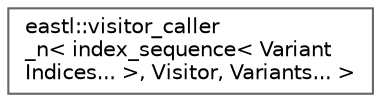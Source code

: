 digraph "类继承关系图"
{
 // LATEX_PDF_SIZE
  bgcolor="transparent";
  edge [fontname=Helvetica,fontsize=10,labelfontname=Helvetica,labelfontsize=10];
  node [fontname=Helvetica,fontsize=10,shape=box,height=0.2,width=0.4];
  rankdir="LR";
  Node0 [id="Node000000",label="eastl::visitor_caller\l_n\< index_sequence\< Variant\lIndices... \>, Visitor, Variants... \>",height=0.2,width=0.4,color="grey40", fillcolor="white", style="filled",URL="$structeastl_1_1visitor__caller__n_3_01index__sequence_3_01_variant_indices_8_8_8_01_4_00_01_visitor_00_01_variants_8_8_8_01_4.html",tooltip=" "];
}
